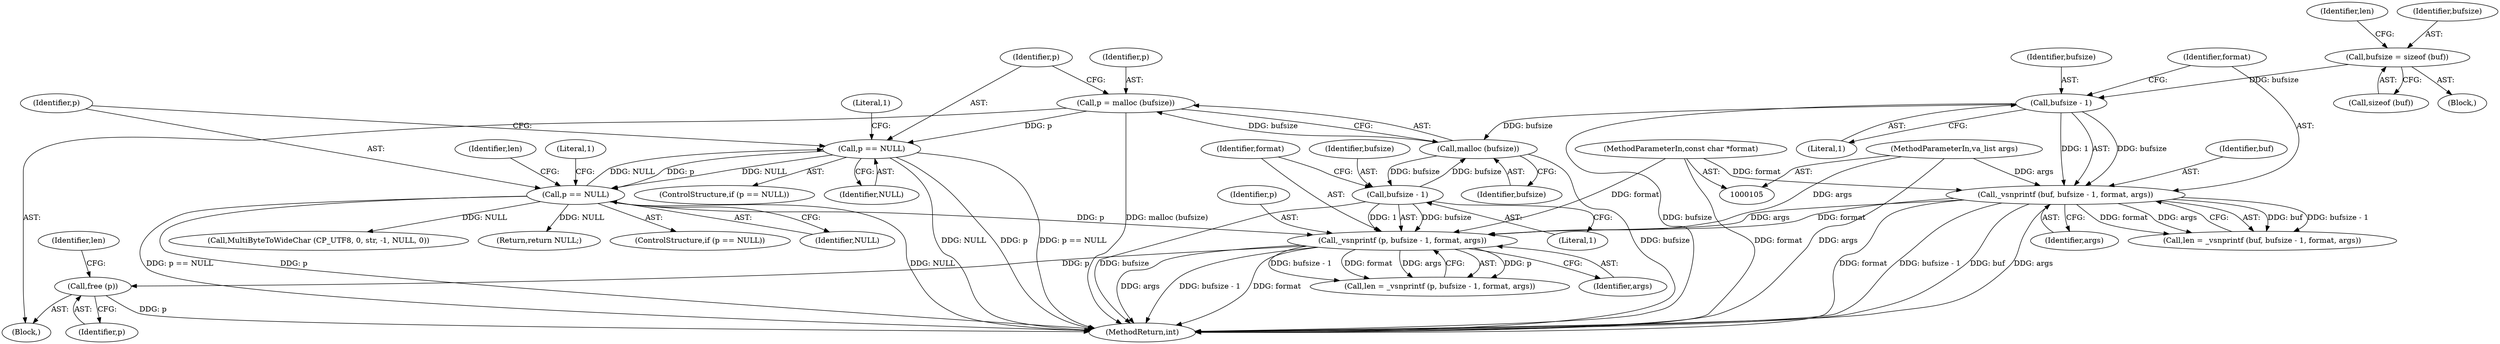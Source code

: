 digraph "0_dbus_954d75b2b64e4799f360d2a6bf9cff6d9fee37e7@API" {
"1000158" [label="(Call,free (p))"];
"1000151" [label="(Call,_vsnprintf (p, bufsize - 1, format, args))"];
"1000143" [label="(Call,p == NULL)"];
"1000136" [label="(Call,p == NULL)"];
"1000131" [label="(Call,p = malloc (bufsize))"];
"1000133" [label="(Call,malloc (bufsize))"];
"1000120" [label="(Call,bufsize - 1)"];
"1000112" [label="(Call,bufsize = sizeof (buf))"];
"1000153" [label="(Call,bufsize - 1)"];
"1000118" [label="(Call,_vsnprintf (buf, bufsize - 1, format, args))"];
"1000106" [label="(MethodParameterIn,const char *format)"];
"1000107" [label="(MethodParameterIn,va_list args)"];
"1000133" [label="(Call,malloc (bufsize))"];
"1000143" [label="(Call,p == NULL)"];
"1000116" [label="(Call,len = _vsnprintf (buf, bufsize - 1, format, args))"];
"1000124" [label="(Identifier,args)"];
"1000156" [label="(Identifier,format)"];
"1000114" [label="(Call,sizeof (buf))"];
"1000137" [label="(Identifier,p)"];
"1000150" [label="(Identifier,len)"];
"1000141" [label="(Literal,1)"];
"1000186" [label="(Call,MultiByteToWideChar (CP_UTF8, 0, str, -1, NULL, 0))"];
"1000118" [label="(Call,_vsnprintf (buf, bufsize - 1, format, args))"];
"1000134" [label="(Identifier,bufsize)"];
"1000123" [label="(Identifier,format)"];
"1000152" [label="(Identifier,p)"];
"1000155" [label="(Literal,1)"];
"1000182" [label="(Return,return NULL;)"];
"1000119" [label="(Identifier,buf)"];
"1000159" [label="(Identifier,p)"];
"1000142" [label="(ControlStructure,if (p == NULL))"];
"1000120" [label="(Call,bufsize - 1)"];
"1000145" [label="(Identifier,NULL)"];
"1000138" [label="(Identifier,NULL)"];
"1000157" [label="(Identifier,args)"];
"1000127" [label="(Identifier,len)"];
"1000108" [label="(Block,)"];
"1000130" [label="(Block,)"];
"1000144" [label="(Identifier,p)"];
"1000117" [label="(Identifier,len)"];
"1000107" [label="(MethodParameterIn,va_list args)"];
"1000135" [label="(ControlStructure,if (p == NULL))"];
"1000106" [label="(MethodParameterIn,const char *format)"];
"1000121" [label="(Identifier,bufsize)"];
"1000112" [label="(Call,bufsize = sizeof (buf))"];
"1000158" [label="(Call,free (p))"];
"1000148" [label="(Literal,1)"];
"1000149" [label="(Call,len = _vsnprintf (p, bufsize - 1, format, args))"];
"1000153" [label="(Call,bufsize - 1)"];
"1000113" [label="(Identifier,bufsize)"];
"1000300" [label="(MethodReturn,int)"];
"1000132" [label="(Identifier,p)"];
"1000154" [label="(Identifier,bufsize)"];
"1000122" [label="(Literal,1)"];
"1000131" [label="(Call,p = malloc (bufsize))"];
"1000151" [label="(Call,_vsnprintf (p, bufsize - 1, format, args))"];
"1000136" [label="(Call,p == NULL)"];
"1000158" -> "1000130"  [label="AST: "];
"1000158" -> "1000159"  [label="CFG: "];
"1000159" -> "1000158"  [label="AST: "];
"1000127" -> "1000158"  [label="CFG: "];
"1000158" -> "1000300"  [label="DDG: p"];
"1000151" -> "1000158"  [label="DDG: p"];
"1000151" -> "1000149"  [label="AST: "];
"1000151" -> "1000157"  [label="CFG: "];
"1000152" -> "1000151"  [label="AST: "];
"1000153" -> "1000151"  [label="AST: "];
"1000156" -> "1000151"  [label="AST: "];
"1000157" -> "1000151"  [label="AST: "];
"1000149" -> "1000151"  [label="CFG: "];
"1000151" -> "1000300"  [label="DDG: args"];
"1000151" -> "1000300"  [label="DDG: bufsize - 1"];
"1000151" -> "1000300"  [label="DDG: format"];
"1000151" -> "1000149"  [label="DDG: p"];
"1000151" -> "1000149"  [label="DDG: bufsize - 1"];
"1000151" -> "1000149"  [label="DDG: format"];
"1000151" -> "1000149"  [label="DDG: args"];
"1000143" -> "1000151"  [label="DDG: p"];
"1000153" -> "1000151"  [label="DDG: bufsize"];
"1000153" -> "1000151"  [label="DDG: 1"];
"1000118" -> "1000151"  [label="DDG: format"];
"1000118" -> "1000151"  [label="DDG: args"];
"1000106" -> "1000151"  [label="DDG: format"];
"1000107" -> "1000151"  [label="DDG: args"];
"1000143" -> "1000142"  [label="AST: "];
"1000143" -> "1000145"  [label="CFG: "];
"1000144" -> "1000143"  [label="AST: "];
"1000145" -> "1000143"  [label="AST: "];
"1000148" -> "1000143"  [label="CFG: "];
"1000150" -> "1000143"  [label="CFG: "];
"1000143" -> "1000300"  [label="DDG: p"];
"1000143" -> "1000300"  [label="DDG: NULL"];
"1000143" -> "1000300"  [label="DDG: p == NULL"];
"1000143" -> "1000136"  [label="DDG: NULL"];
"1000136" -> "1000143"  [label="DDG: p"];
"1000136" -> "1000143"  [label="DDG: NULL"];
"1000143" -> "1000182"  [label="DDG: NULL"];
"1000143" -> "1000186"  [label="DDG: NULL"];
"1000136" -> "1000135"  [label="AST: "];
"1000136" -> "1000138"  [label="CFG: "];
"1000137" -> "1000136"  [label="AST: "];
"1000138" -> "1000136"  [label="AST: "];
"1000141" -> "1000136"  [label="CFG: "];
"1000144" -> "1000136"  [label="CFG: "];
"1000136" -> "1000300"  [label="DDG: p == NULL"];
"1000136" -> "1000300"  [label="DDG: NULL"];
"1000136" -> "1000300"  [label="DDG: p"];
"1000131" -> "1000136"  [label="DDG: p"];
"1000131" -> "1000130"  [label="AST: "];
"1000131" -> "1000133"  [label="CFG: "];
"1000132" -> "1000131"  [label="AST: "];
"1000133" -> "1000131"  [label="AST: "];
"1000137" -> "1000131"  [label="CFG: "];
"1000131" -> "1000300"  [label="DDG: malloc (bufsize)"];
"1000133" -> "1000131"  [label="DDG: bufsize"];
"1000133" -> "1000134"  [label="CFG: "];
"1000134" -> "1000133"  [label="AST: "];
"1000133" -> "1000300"  [label="DDG: bufsize"];
"1000120" -> "1000133"  [label="DDG: bufsize"];
"1000153" -> "1000133"  [label="DDG: bufsize"];
"1000133" -> "1000153"  [label="DDG: bufsize"];
"1000120" -> "1000118"  [label="AST: "];
"1000120" -> "1000122"  [label="CFG: "];
"1000121" -> "1000120"  [label="AST: "];
"1000122" -> "1000120"  [label="AST: "];
"1000123" -> "1000120"  [label="CFG: "];
"1000120" -> "1000300"  [label="DDG: bufsize"];
"1000120" -> "1000118"  [label="DDG: bufsize"];
"1000120" -> "1000118"  [label="DDG: 1"];
"1000112" -> "1000120"  [label="DDG: bufsize"];
"1000112" -> "1000108"  [label="AST: "];
"1000112" -> "1000114"  [label="CFG: "];
"1000113" -> "1000112"  [label="AST: "];
"1000114" -> "1000112"  [label="AST: "];
"1000117" -> "1000112"  [label="CFG: "];
"1000153" -> "1000155"  [label="CFG: "];
"1000154" -> "1000153"  [label="AST: "];
"1000155" -> "1000153"  [label="AST: "];
"1000156" -> "1000153"  [label="CFG: "];
"1000153" -> "1000300"  [label="DDG: bufsize"];
"1000118" -> "1000116"  [label="AST: "];
"1000118" -> "1000124"  [label="CFG: "];
"1000119" -> "1000118"  [label="AST: "];
"1000123" -> "1000118"  [label="AST: "];
"1000124" -> "1000118"  [label="AST: "];
"1000116" -> "1000118"  [label="CFG: "];
"1000118" -> "1000300"  [label="DDG: format"];
"1000118" -> "1000300"  [label="DDG: bufsize - 1"];
"1000118" -> "1000300"  [label="DDG: buf"];
"1000118" -> "1000300"  [label="DDG: args"];
"1000118" -> "1000116"  [label="DDG: buf"];
"1000118" -> "1000116"  [label="DDG: bufsize - 1"];
"1000118" -> "1000116"  [label="DDG: format"];
"1000118" -> "1000116"  [label="DDG: args"];
"1000106" -> "1000118"  [label="DDG: format"];
"1000107" -> "1000118"  [label="DDG: args"];
"1000106" -> "1000105"  [label="AST: "];
"1000106" -> "1000300"  [label="DDG: format"];
"1000107" -> "1000105"  [label="AST: "];
"1000107" -> "1000300"  [label="DDG: args"];
}
